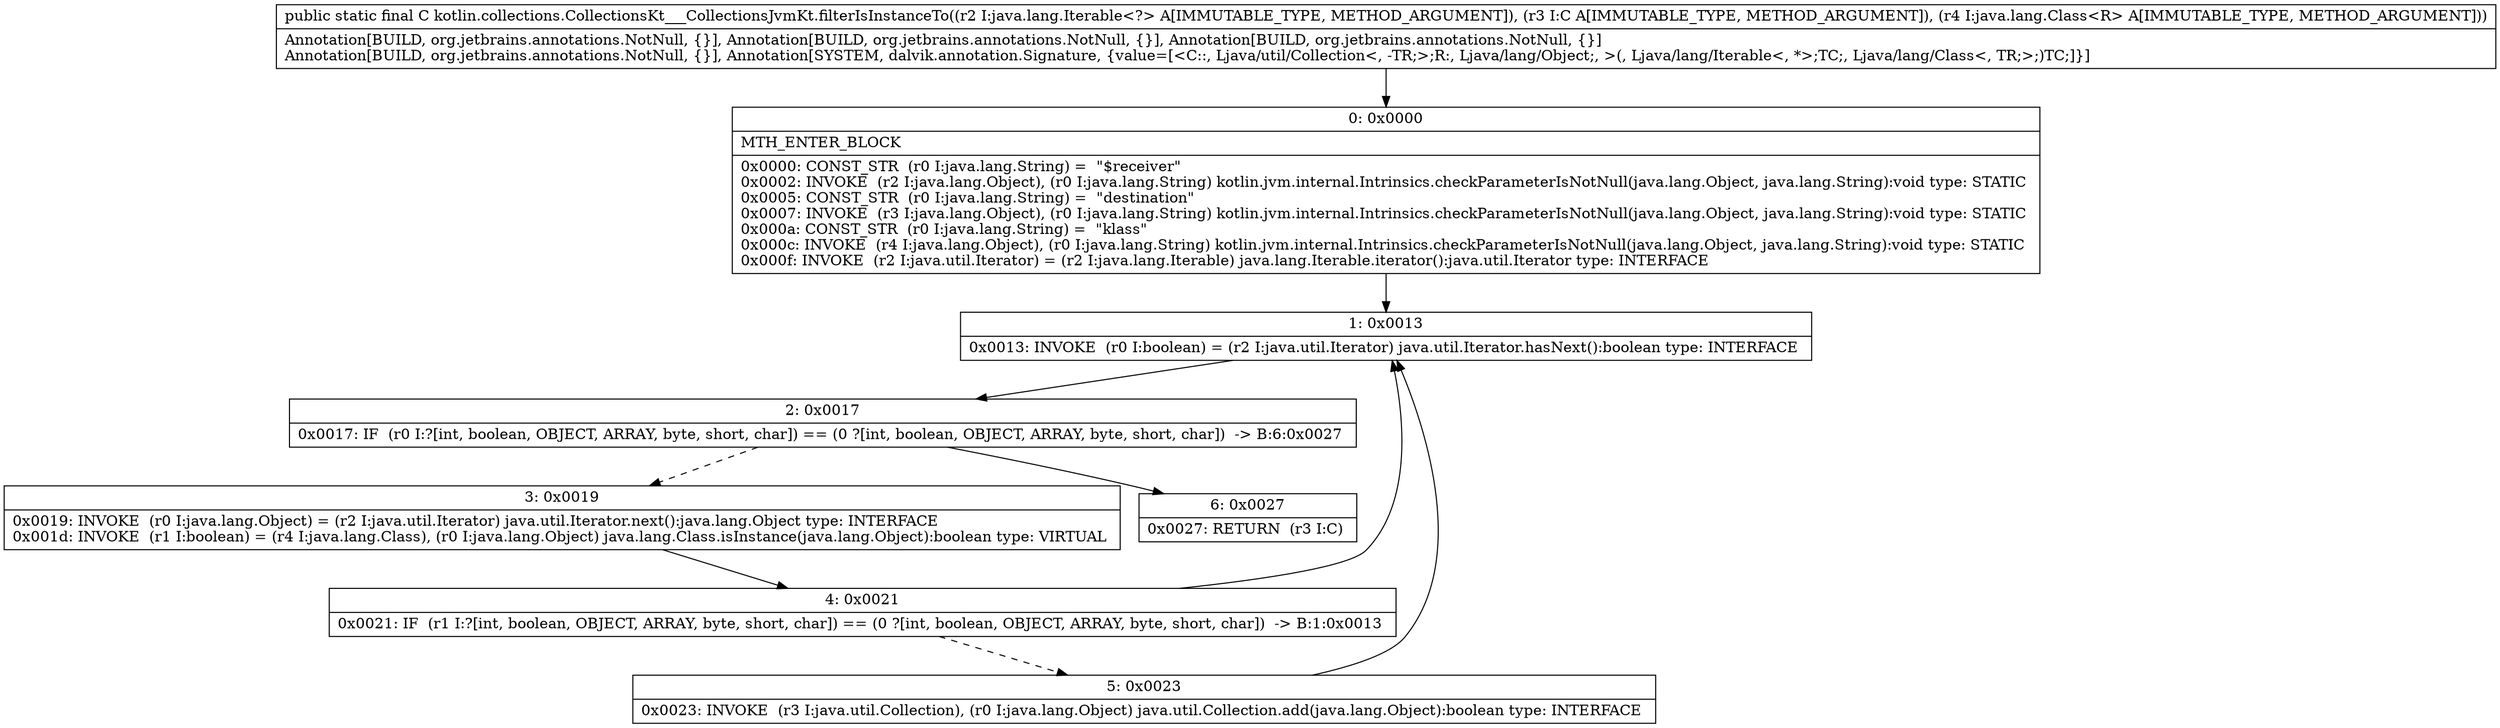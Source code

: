 digraph "CFG forkotlin.collections.CollectionsKt___CollectionsJvmKt.filterIsInstanceTo(Ljava\/lang\/Iterable;Ljava\/util\/Collection;Ljava\/lang\/Class;)Ljava\/util\/Collection;" {
Node_0 [shape=record,label="{0\:\ 0x0000|MTH_ENTER_BLOCK\l|0x0000: CONST_STR  (r0 I:java.lang.String) =  \"$receiver\" \l0x0002: INVOKE  (r2 I:java.lang.Object), (r0 I:java.lang.String) kotlin.jvm.internal.Intrinsics.checkParameterIsNotNull(java.lang.Object, java.lang.String):void type: STATIC \l0x0005: CONST_STR  (r0 I:java.lang.String) =  \"destination\" \l0x0007: INVOKE  (r3 I:java.lang.Object), (r0 I:java.lang.String) kotlin.jvm.internal.Intrinsics.checkParameterIsNotNull(java.lang.Object, java.lang.String):void type: STATIC \l0x000a: CONST_STR  (r0 I:java.lang.String) =  \"klass\" \l0x000c: INVOKE  (r4 I:java.lang.Object), (r0 I:java.lang.String) kotlin.jvm.internal.Intrinsics.checkParameterIsNotNull(java.lang.Object, java.lang.String):void type: STATIC \l0x000f: INVOKE  (r2 I:java.util.Iterator) = (r2 I:java.lang.Iterable) java.lang.Iterable.iterator():java.util.Iterator type: INTERFACE \l}"];
Node_1 [shape=record,label="{1\:\ 0x0013|0x0013: INVOKE  (r0 I:boolean) = (r2 I:java.util.Iterator) java.util.Iterator.hasNext():boolean type: INTERFACE \l}"];
Node_2 [shape=record,label="{2\:\ 0x0017|0x0017: IF  (r0 I:?[int, boolean, OBJECT, ARRAY, byte, short, char]) == (0 ?[int, boolean, OBJECT, ARRAY, byte, short, char])  \-\> B:6:0x0027 \l}"];
Node_3 [shape=record,label="{3\:\ 0x0019|0x0019: INVOKE  (r0 I:java.lang.Object) = (r2 I:java.util.Iterator) java.util.Iterator.next():java.lang.Object type: INTERFACE \l0x001d: INVOKE  (r1 I:boolean) = (r4 I:java.lang.Class), (r0 I:java.lang.Object) java.lang.Class.isInstance(java.lang.Object):boolean type: VIRTUAL \l}"];
Node_4 [shape=record,label="{4\:\ 0x0021|0x0021: IF  (r1 I:?[int, boolean, OBJECT, ARRAY, byte, short, char]) == (0 ?[int, boolean, OBJECT, ARRAY, byte, short, char])  \-\> B:1:0x0013 \l}"];
Node_5 [shape=record,label="{5\:\ 0x0023|0x0023: INVOKE  (r3 I:java.util.Collection), (r0 I:java.lang.Object) java.util.Collection.add(java.lang.Object):boolean type: INTERFACE \l}"];
Node_6 [shape=record,label="{6\:\ 0x0027|0x0027: RETURN  (r3 I:C) \l}"];
MethodNode[shape=record,label="{public static final C kotlin.collections.CollectionsKt___CollectionsJvmKt.filterIsInstanceTo((r2 I:java.lang.Iterable\<?\> A[IMMUTABLE_TYPE, METHOD_ARGUMENT]), (r3 I:C A[IMMUTABLE_TYPE, METHOD_ARGUMENT]), (r4 I:java.lang.Class\<R\> A[IMMUTABLE_TYPE, METHOD_ARGUMENT]))  | Annotation[BUILD, org.jetbrains.annotations.NotNull, \{\}], Annotation[BUILD, org.jetbrains.annotations.NotNull, \{\}], Annotation[BUILD, org.jetbrains.annotations.NotNull, \{\}]\lAnnotation[BUILD, org.jetbrains.annotations.NotNull, \{\}], Annotation[SYSTEM, dalvik.annotation.Signature, \{value=[\<C::, Ljava\/util\/Collection\<, \-TR;\>;R:, Ljava\/lang\/Object;, \>(, Ljava\/lang\/Iterable\<, *\>;TC;, Ljava\/lang\/Class\<, TR;\>;)TC;]\}]\l}"];
MethodNode -> Node_0;
Node_0 -> Node_1;
Node_1 -> Node_2;
Node_2 -> Node_3[style=dashed];
Node_2 -> Node_6;
Node_3 -> Node_4;
Node_4 -> Node_1;
Node_4 -> Node_5[style=dashed];
Node_5 -> Node_1;
}


